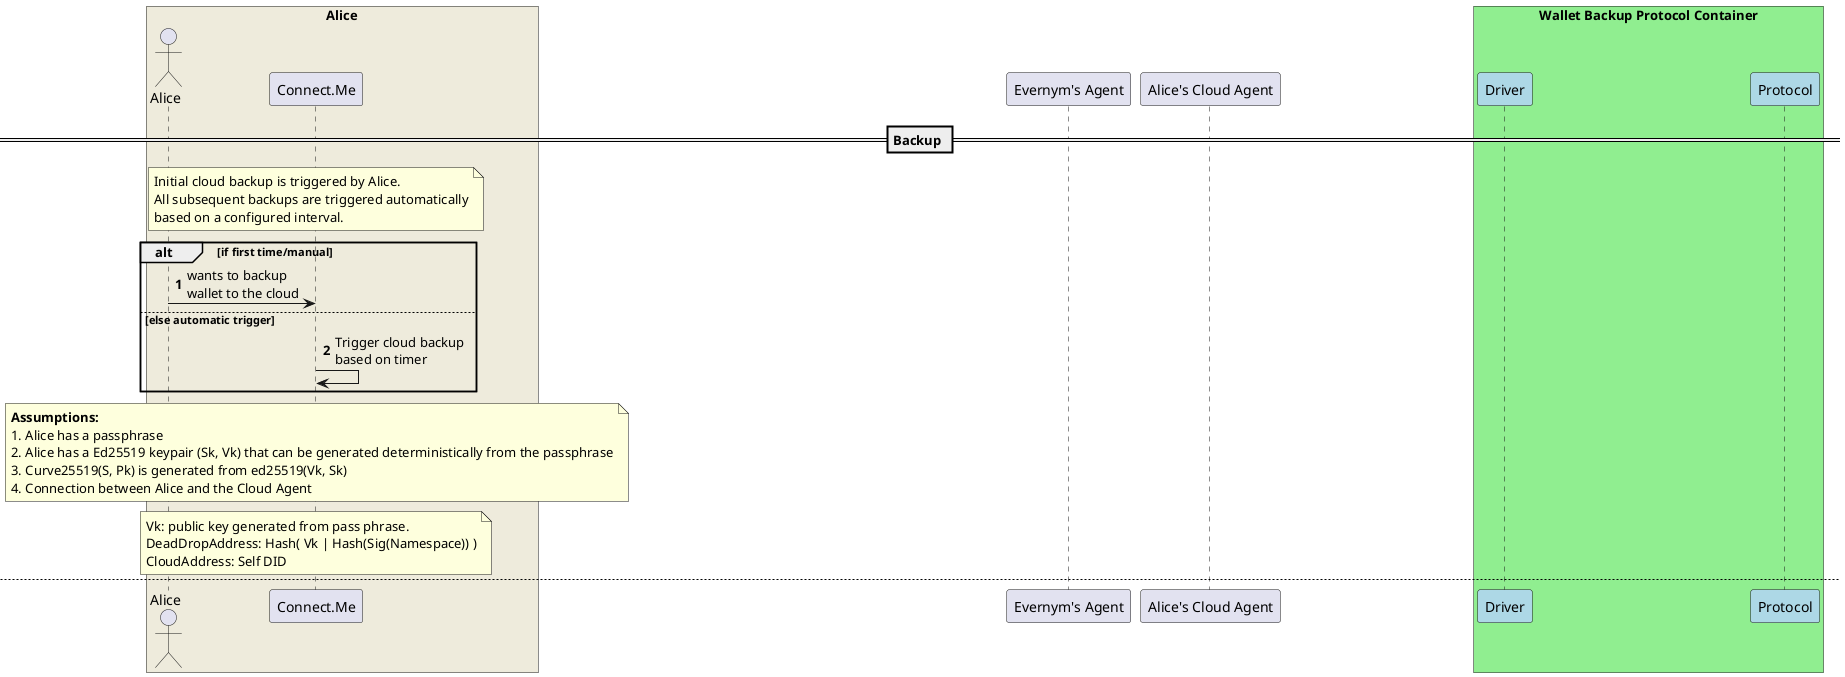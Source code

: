 @startuml


box "Alice" #EEEBDC
    actor Alice as A
    participant "Connect.Me" as CM
    participant "New Connect.Me" as NCM
end box

    participant "Dead Drop Protocol" as DD
    participant "Evernym's Agent" as EA
    participant "Alice's Cloud Agent" as CA
box "Wallet Backup Protocol Container" #lightgreen
    participant "Driver" as WBD #lightblue
    participant "Protocol" as WB #lightblue
end box

== Backup ==
autonumber
note over CM
    Initial cloud backup is triggered by Alice.
    All subsequent backups are triggered automatically
    based on a configured interval.
end note

alt if first time/manual
    A -> CM: wants to backup\nwallet to the cloud
else else automatic trigger
    CM -> CM: Trigger cloud backup\nbased on timer
end alt

note over CM
**Assumptions: **
1. Alice has a passphrase
2. Alice has a Ed25519 keypair (Sk, Vk) that can be generated deterministically from the passphrase
3. Curve25519(S, Pk) is generated from ed25519(Vk, Sk)
4. Connection between Alice and the Cloud Agent
end note

note over CM
Vk: public key generated from pass phrase.
DeadDropAddress: Hash( Vk | Hash(Sig(Namespace)) )
CloudAddress: Self DID
end note
newpage


CM -> CA: WALLET_BACKUP_INIT\n( <color: red> Vk, DeadDropAddress, CloudAddress)
CA -> WB: WALLET_BACKUP_INIT\n( <color: Red> Vk, DeadDropAddress, CloudAddress)
WBD <- WB: RegisterRecoveryKey(Vk)\n as alternate edge
CA <- WBD: RegisterRecoveryKey(vk)\n as alternate edge
CA -> CA: cloud registers wallet backup encryption Vk \nas a known participant on UserAgent. \n(Similar to multiple devices or multiple sdks)
CA -> WBD: VkRegisterAck
WBD -> WB: VkRegisterAck ctl message
note over WBD, EA
DeadDropInit is passed from WBD to EA
end note
WBD <- WB: DeadDropInit\n(DeadDropAddress, Enc(CloudAddress)
EA <- WBD: DeadDropInit\n(DeadDropAddress, Enc(CloudAddress)
WBD -> WB: DeadDropInitAck

CM <- WB: WALLED_BACKUP_INIT_ACK( <color: red>)

loop
    CM -> WB: BACKUP( <color: red> Enc(wallet) )
    CM <- WB: BACKUP_ACK(  )
end loop

newpage
== Wallet Recovery: <color: red>Agent Discovery/Beacon/Dead-drop? ==
autonumber

A <-- CM: lose phone
destroy CM
create NCM
A -> NCM: new phone

note over DD, EA
Restore User Agent
end note

NCM -[#purple]> EA: <color:purple>RETRIEVE_DEAD_DROP\n(DeadDropAddress, Signature)
create DD
EA -[#purple]> DD: <color:purple>RETRIEVE_DEAD_DROP\n(DeadDropAddress, Signature)
alt if validSignature +
    DD -[#purple]> DD:Decrypt AuthCrypt payload,\nextract the Address and Alice's Vk, \nand authenticates against Vk <color:purple>
    DD -[#purple]> DD:verifies address is owned by vk \n(by Deaddrop address == H(vk)) \n// privacy protection plus some read spam prevention <color:purple>
    DD -[#purple]> DD:retrieves encrypted payload using Hash( Vk ) <color:purple>
    NCM <[#purple]- DD:AuthCrypt(DEAD_DROP_PAYLOAD\n(<color: red>Enc(CloudAddress)) <color:purple>
else
    NCM <- DD: REJECT
end alt

NCM -> CA: AuthCrypt(RESTORE_BACKUP( <color: red>Vk))
CA -> CA: Checks Vk and finds its the \nVK of the wallet backup participant
CA -> CA: Decrypt with wallet backup \n participant keys
NCM <- CA: RESTORE_BACKUP_RESP\n( <color: red>Enc(wallet))



@enduml